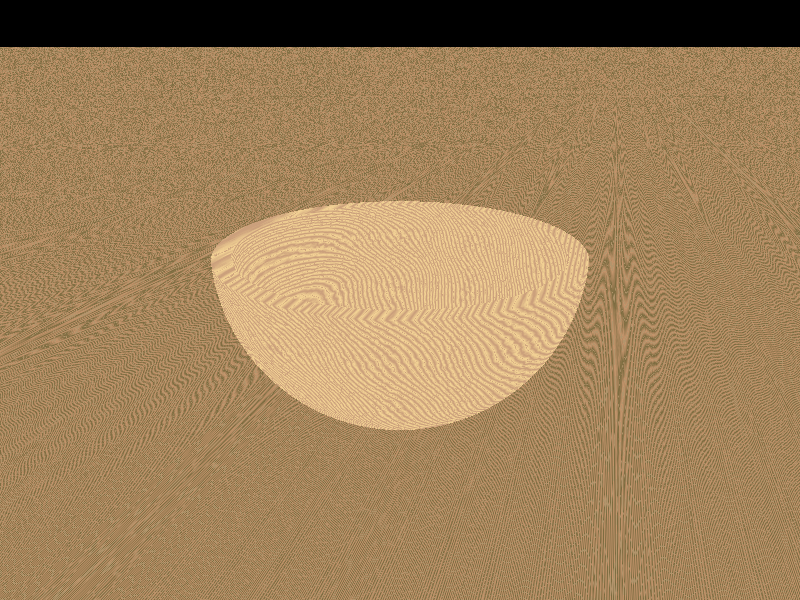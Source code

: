 //--includes------------------------

#include "woods.inc"

//--declares------------------------

#declare vectorX = 0;
#declare vectorY = 0;
#declare vectorZ = 0;    
#declare scaleX = 0;
#declare scaleY = 0;
#declare scaleZ = 0;
#declare rotateX = 0;
#declare rotateY = 0;
#declare rotateZ = 0;
#declare reflectivity = .2;

//--objects-------------------------

plane {
  y, 0
  texture {
    T_Wood8
  }
  finish {
    reflection .4
  }
}
//--pyramid of balls
difference {  
//----bottom layer 
  sphere {
    <6, 6, 6>, 6
  }
  sphere {
    <6, 6, 6>, 5.4
  }                
  box {
    <0, 6, 0>, <12, 12, 12>
  } 
  texture {
    T_Wood7
  }
  finish {
    reflection reflectivity 
    roughness .9
  }
  translate <vectorX, vectorY, vectorZ> 
  scale <scaleX, scaleY, scaleZ> 
  rotate <rotateX, rotateY, rotateZ>
}

//--lights-------------------------- 

light_source {
  0*x                 
  color rgb <2, 2, 2>    
  translate <-5, 15, -5>
}

//--camera--------------------------

camera {
  location  <12, 12, -12>
  look_at   <6, 4, 6>
  right     x*image_width/image_height
}

